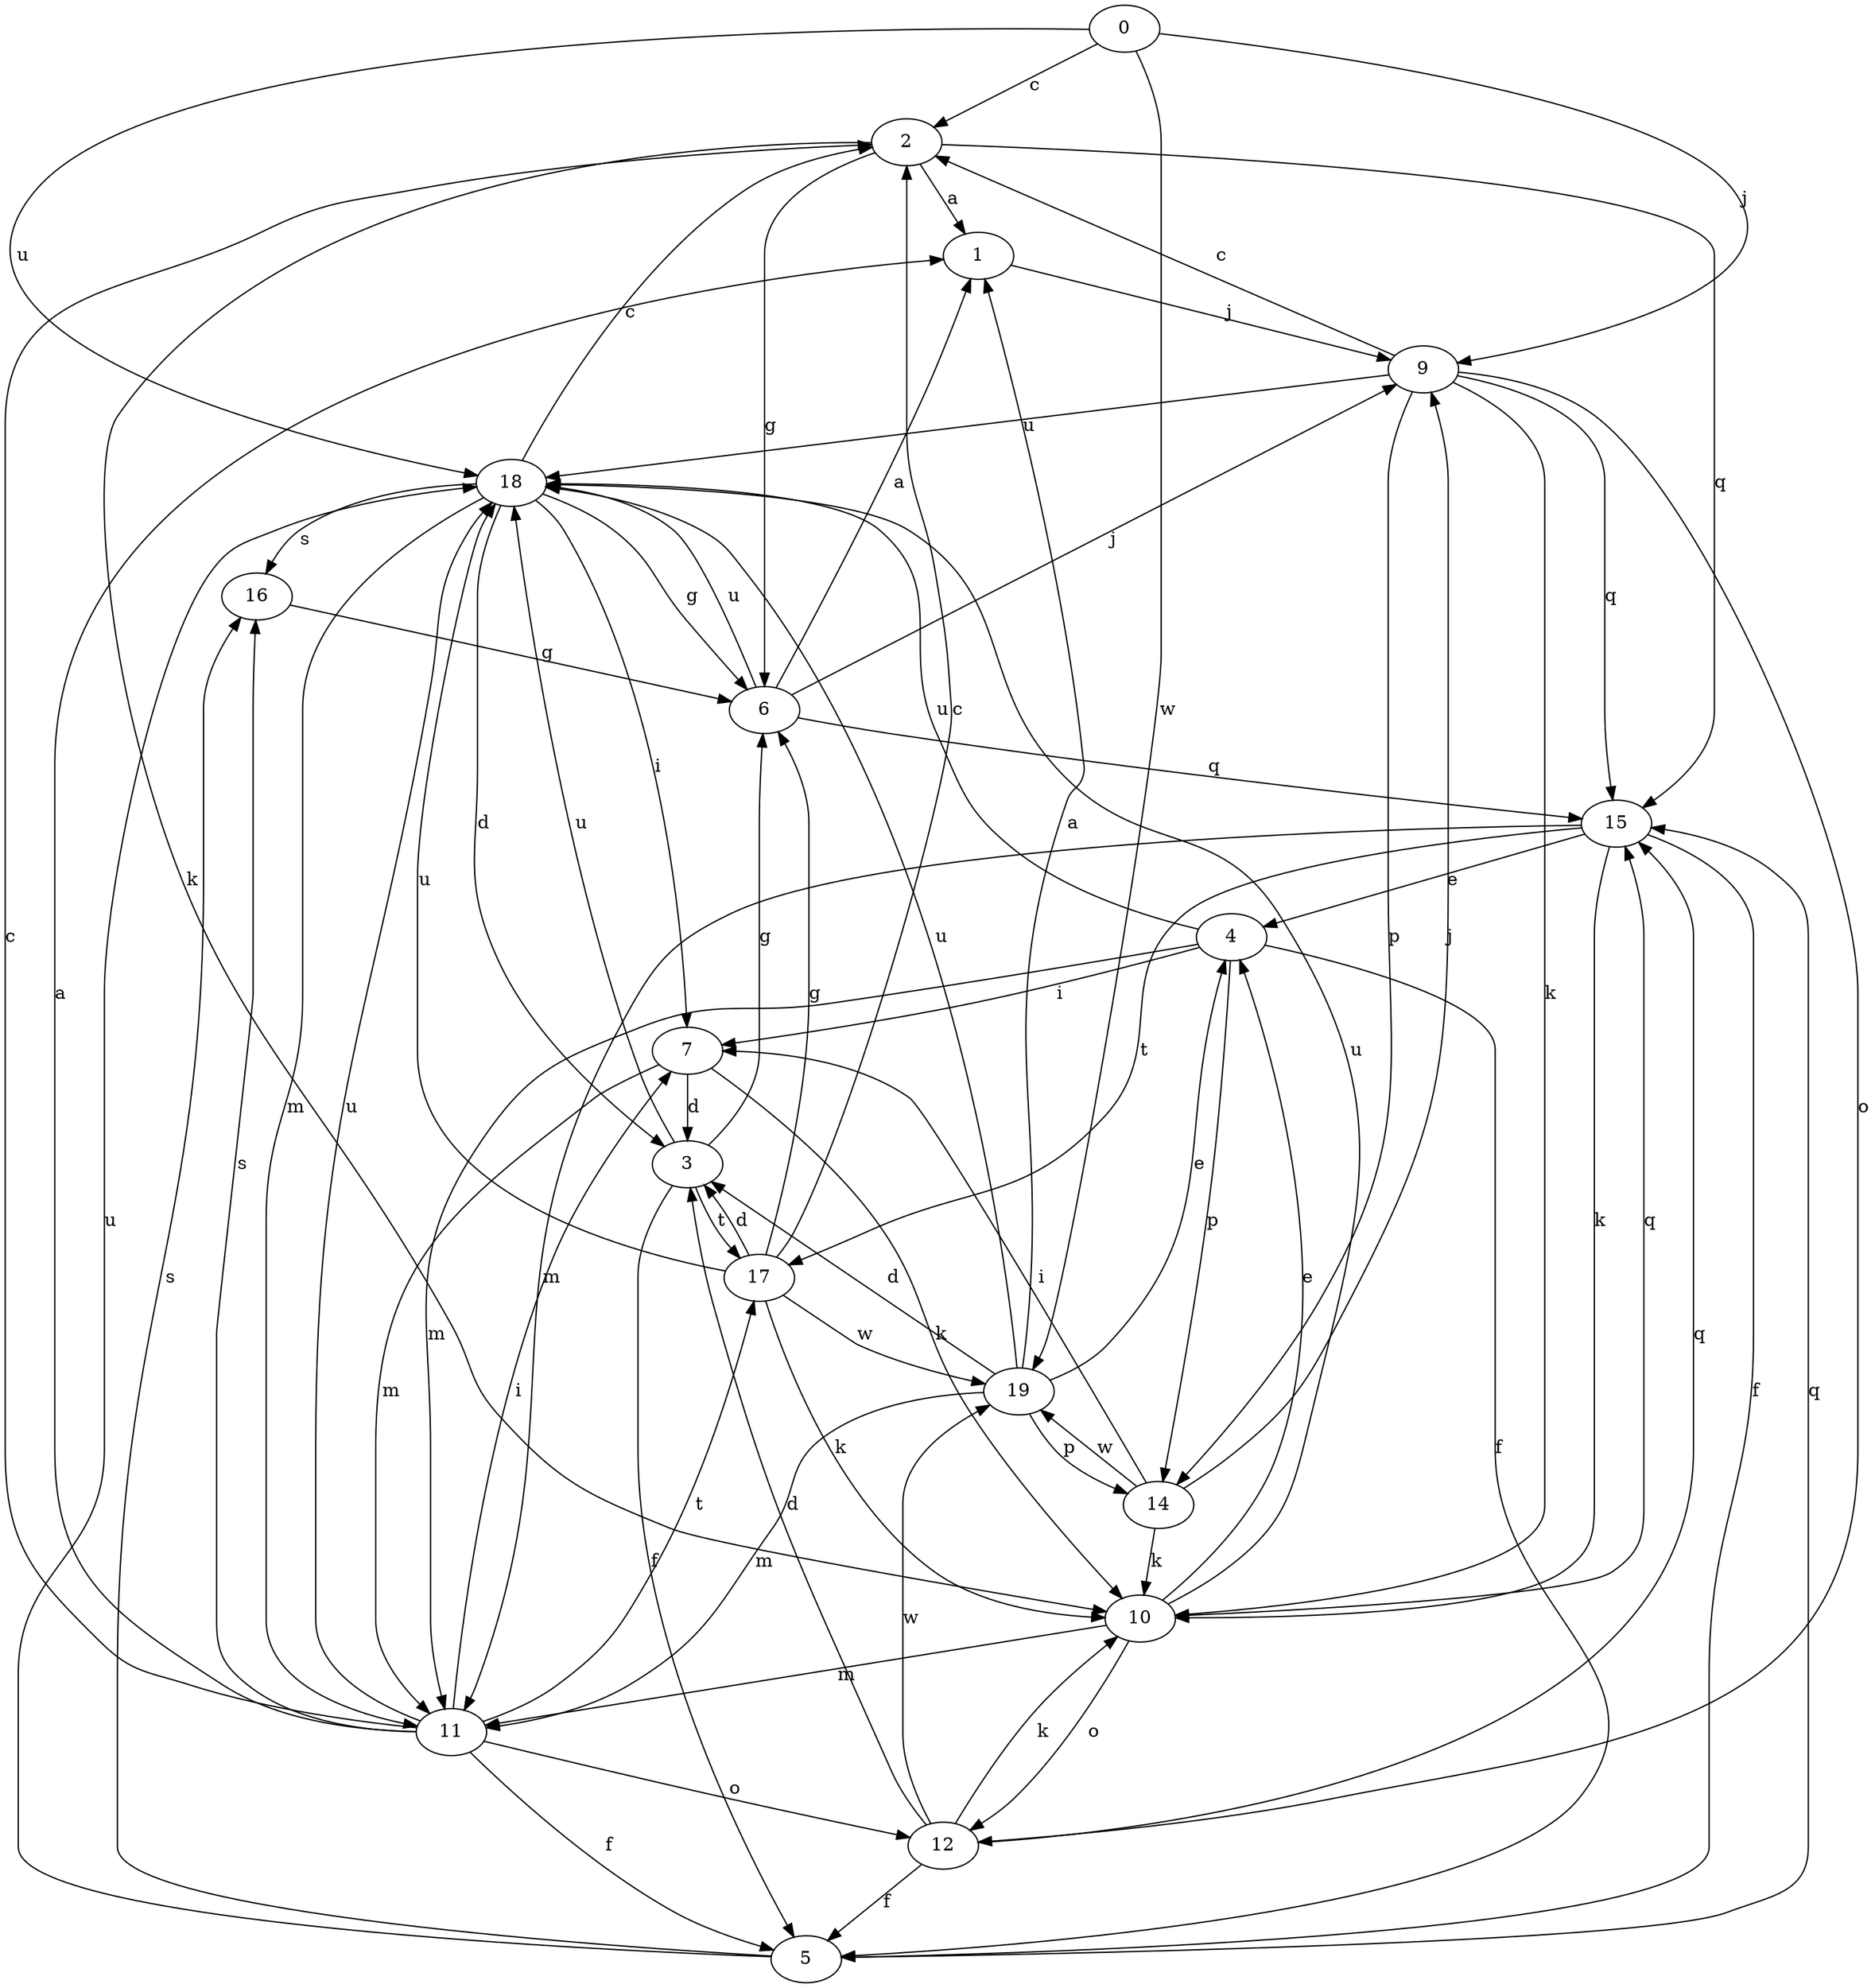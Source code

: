 strict digraph  {
0;
1;
2;
3;
4;
5;
6;
7;
9;
10;
11;
12;
14;
15;
16;
17;
18;
19;
0 -> 2  [label=c];
0 -> 9  [label=j];
0 -> 18  [label=u];
0 -> 19  [label=w];
1 -> 9  [label=j];
2 -> 1  [label=a];
2 -> 6  [label=g];
2 -> 10  [label=k];
2 -> 15  [label=q];
3 -> 5  [label=f];
3 -> 6  [label=g];
3 -> 17  [label=t];
3 -> 18  [label=u];
4 -> 5  [label=f];
4 -> 7  [label=i];
4 -> 11  [label=m];
4 -> 14  [label=p];
4 -> 18  [label=u];
5 -> 15  [label=q];
5 -> 16  [label=s];
5 -> 18  [label=u];
6 -> 1  [label=a];
6 -> 9  [label=j];
6 -> 15  [label=q];
6 -> 18  [label=u];
7 -> 3  [label=d];
7 -> 10  [label=k];
7 -> 11  [label=m];
9 -> 2  [label=c];
9 -> 10  [label=k];
9 -> 12  [label=o];
9 -> 14  [label=p];
9 -> 15  [label=q];
9 -> 18  [label=u];
10 -> 4  [label=e];
10 -> 11  [label=m];
10 -> 12  [label=o];
10 -> 15  [label=q];
10 -> 18  [label=u];
11 -> 1  [label=a];
11 -> 2  [label=c];
11 -> 5  [label=f];
11 -> 7  [label=i];
11 -> 12  [label=o];
11 -> 16  [label=s];
11 -> 17  [label=t];
11 -> 18  [label=u];
12 -> 3  [label=d];
12 -> 5  [label=f];
12 -> 10  [label=k];
12 -> 15  [label=q];
12 -> 19  [label=w];
14 -> 7  [label=i];
14 -> 9  [label=j];
14 -> 10  [label=k];
14 -> 19  [label=w];
15 -> 4  [label=e];
15 -> 5  [label=f];
15 -> 10  [label=k];
15 -> 11  [label=m];
15 -> 17  [label=t];
16 -> 6  [label=g];
17 -> 2  [label=c];
17 -> 3  [label=d];
17 -> 6  [label=g];
17 -> 10  [label=k];
17 -> 18  [label=u];
17 -> 19  [label=w];
18 -> 2  [label=c];
18 -> 3  [label=d];
18 -> 6  [label=g];
18 -> 7  [label=i];
18 -> 11  [label=m];
18 -> 16  [label=s];
19 -> 1  [label=a];
19 -> 3  [label=d];
19 -> 4  [label=e];
19 -> 11  [label=m];
19 -> 14  [label=p];
19 -> 18  [label=u];
}
